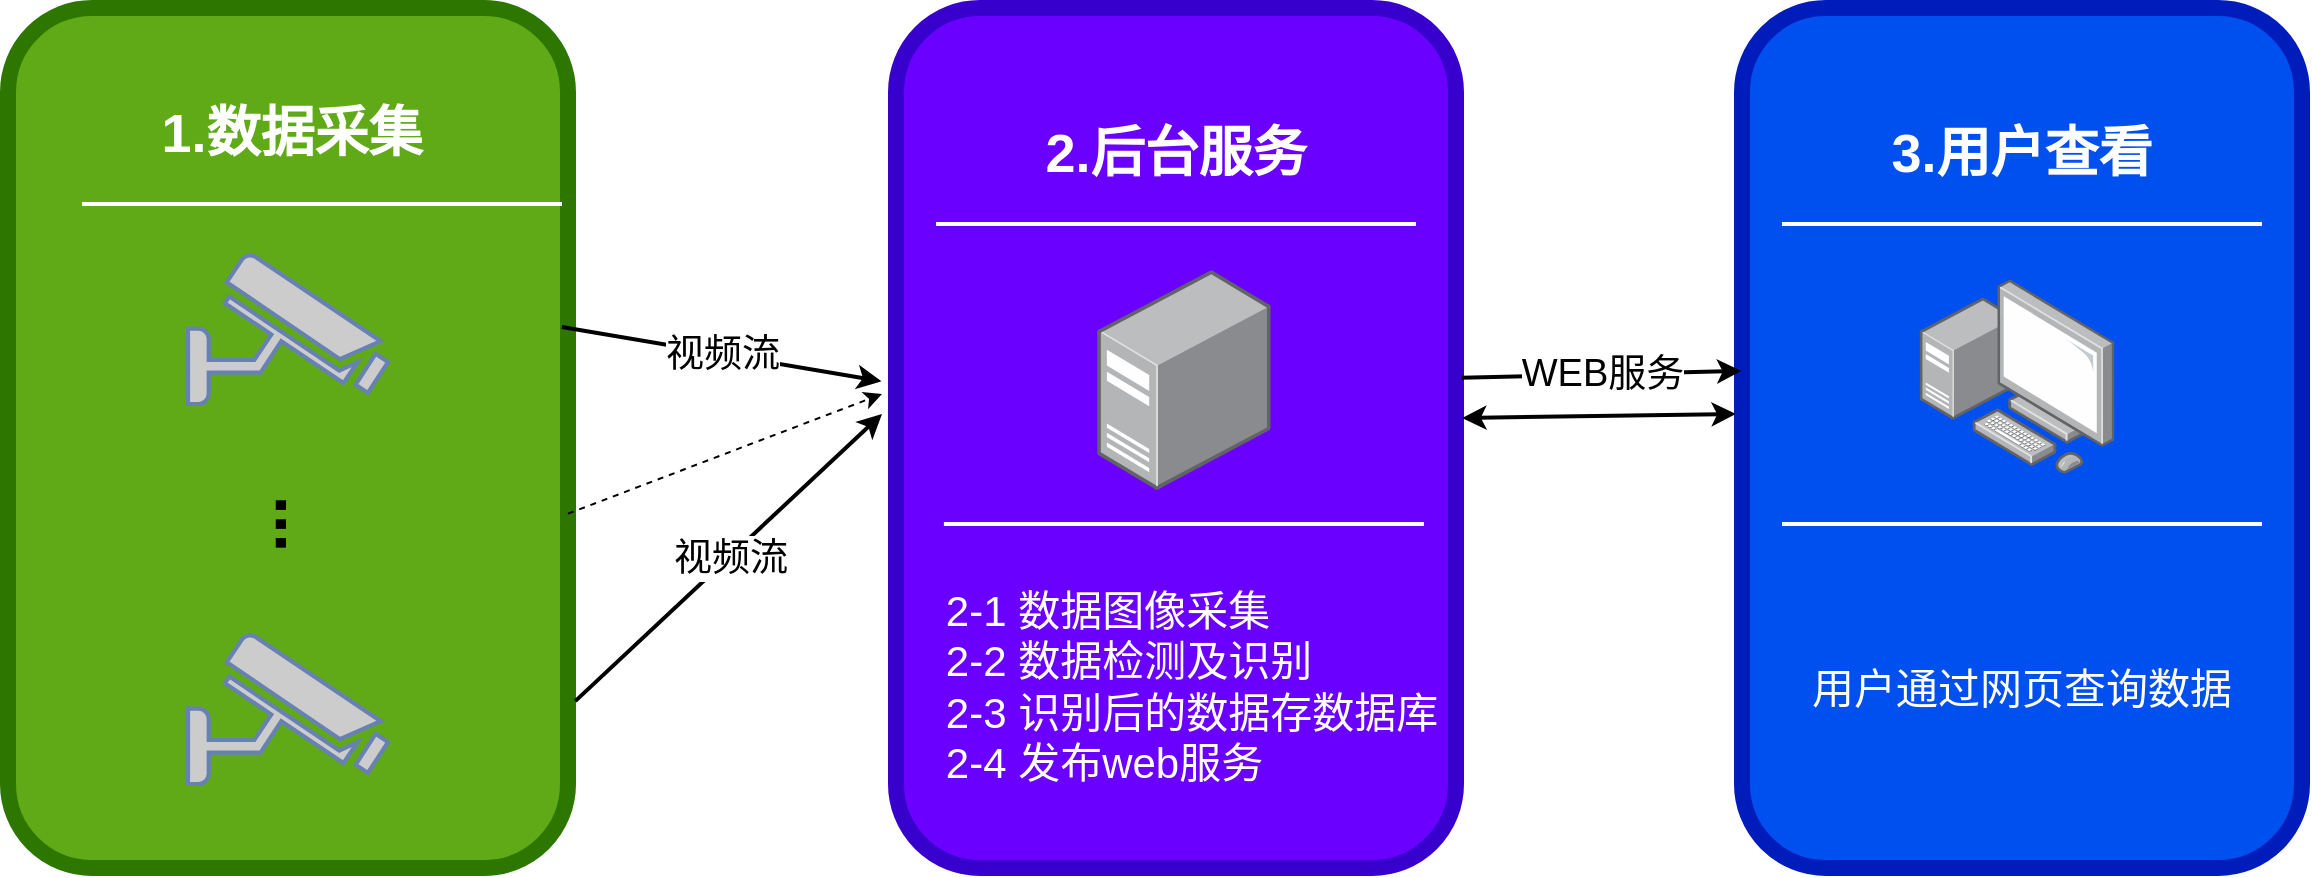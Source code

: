 <mxfile version="14.4.3" type="github">
  <diagram name="Page-1" id="12e1b939-464a-85fe-373e-61e167be1490">
    <mxGraphModel dx="2235" dy="3220" grid="0" gridSize="10" guides="1" tooltips="1" connect="1" arrows="1" fold="1" page="0" pageScale="1.5" pageWidth="1169" pageHeight="826" background="#ffffff" math="0" shadow="0">
      <root>
        <mxCell id="0" />
        <mxCell id="1" parent="0" />
        <mxCell id="60da8b9f42644d3a-2" value="" style="whiteSpace=wrap;html=1;rounded=1;shadow=0;strokeWidth=8;fontSize=20;align=center;fillColor=#60a917;strokeColor=#2D7600;fontColor=#ffffff;" parent="1" vertex="1">
          <mxGeometry x="-397" y="-2193" width="280" height="430" as="geometry" />
        </mxCell>
        <mxCell id="60da8b9f42644d3a-3" value="1.数据采集" style="text;html=1;strokeColor=none;fillColor=none;align=center;verticalAlign=middle;whiteSpace=wrap;rounded=0;shadow=0;fontSize=27;fontColor=#FFFFFF;fontStyle=1" parent="1" vertex="1">
          <mxGeometry x="-380" y="-2160" width="250" height="60" as="geometry" />
        </mxCell>
        <mxCell id="60da8b9f42644d3a-6" value="" style="line;strokeWidth=2;html=1;rounded=0;shadow=0;fontSize=27;align=center;fillColor=none;strokeColor=#FFFFFF;" parent="1" vertex="1">
          <mxGeometry x="-360" y="-2100" width="240" height="10" as="geometry" />
        </mxCell>
        <mxCell id="60da8b9f42644d3a-17" value="" style="whiteSpace=wrap;html=1;rounded=1;shadow=0;strokeWidth=8;fontSize=20;align=center;fillColor=#6a00ff;strokeColor=#3700CC;fontColor=#ffffff;" parent="1" vertex="1">
          <mxGeometry x="47" y="-2193" width="280" height="430" as="geometry" />
        </mxCell>
        <mxCell id="60da8b9f42644d3a-18" value="2.后台服务" style="text;html=1;strokeColor=none;fillColor=none;align=center;verticalAlign=middle;whiteSpace=wrap;rounded=0;shadow=0;fontSize=27;fontColor=#FFFFFF;fontStyle=1" parent="1" vertex="1">
          <mxGeometry x="47" y="-2150" width="280" height="60" as="geometry" />
        </mxCell>
        <mxCell id="60da8b9f42644d3a-19" value="&lt;div style=&quot;text-align: justify; font-size: 21px;&quot;&gt;&lt;span style=&quot;font-size: 21px;&quot;&gt;2-1 数据图像采集&lt;/span&gt;&lt;/div&gt;&lt;div style=&quot;text-align: justify; font-size: 21px;&quot;&gt;&lt;span style=&quot;font-size: 21px;&quot;&gt;2-2 数据检测及识别&lt;/span&gt;&lt;/div&gt;&lt;div style=&quot;text-align: justify; font-size: 21px;&quot;&gt;&lt;span style=&quot;font-size: 21px;&quot;&gt;2-3 识别后的数据存数据库&lt;/span&gt;&lt;/div&gt;&lt;div style=&quot;text-align: justify; font-size: 21px;&quot;&gt;&lt;span style=&quot;font-size: 21px;&quot;&gt;2-4 发布web服务&lt;/span&gt;&lt;/div&gt;" style="text;html=1;strokeColor=none;fillColor=none;align=center;verticalAlign=middle;whiteSpace=wrap;rounded=0;shadow=0;fontSize=21;fontColor=#FFFFFF;" parent="1" vertex="1">
          <mxGeometry x="55" y="-1944" width="280" height="180" as="geometry" />
        </mxCell>
        <mxCell id="60da8b9f42644d3a-20" value="" style="line;strokeWidth=2;html=1;rounded=0;shadow=0;fontSize=27;align=center;fillColor=none;strokeColor=#FFFFFF;" parent="1" vertex="1">
          <mxGeometry x="67" y="-2090" width="240" height="10" as="geometry" />
        </mxCell>
        <mxCell id="60da8b9f42644d3a-21" value="" style="line;strokeWidth=2;html=1;rounded=0;shadow=0;fontSize=27;align=center;fillColor=none;strokeColor=#FFFFFF;" parent="1" vertex="1">
          <mxGeometry x="70.95" y="-1940" width="240" height="10" as="geometry" />
        </mxCell>
        <mxCell id="60da8b9f42644d3a-24" value="" style="whiteSpace=wrap;html=1;rounded=1;shadow=0;strokeWidth=8;fontSize=20;align=center;fillColor=#0050ef;strokeColor=#001DBC;fontColor=#ffffff;" parent="1" vertex="1">
          <mxGeometry x="470" y="-2193" width="280" height="430" as="geometry" />
        </mxCell>
        <mxCell id="60da8b9f42644d3a-25" value="3.用户查看" style="text;html=1;strokeColor=none;fillColor=none;align=center;verticalAlign=middle;whiteSpace=wrap;rounded=0;shadow=0;fontSize=27;fontColor=#FFFFFF;fontStyle=1" parent="1" vertex="1">
          <mxGeometry x="470" y="-2150" width="280" height="60" as="geometry" />
        </mxCell>
        <mxCell id="60da8b9f42644d3a-26" value="用户通过网页查询数据" style="text;html=1;strokeColor=none;fillColor=none;align=center;verticalAlign=middle;whiteSpace=wrap;rounded=0;shadow=0;fontSize=21;fontColor=#FFFFFF;" parent="1" vertex="1">
          <mxGeometry x="470" y="-1943" width="280" height="180" as="geometry" />
        </mxCell>
        <mxCell id="60da8b9f42644d3a-27" value="" style="line;strokeWidth=2;html=1;rounded=0;shadow=0;fontSize=27;align=center;fillColor=none;strokeColor=#FFFFFF;" parent="1" vertex="1">
          <mxGeometry x="490" y="-2090" width="240" height="10" as="geometry" />
        </mxCell>
        <mxCell id="60da8b9f42644d3a-28" value="" style="line;strokeWidth=2;html=1;rounded=0;shadow=0;fontSize=27;align=center;fillColor=none;strokeColor=#FFFFFF;" parent="1" vertex="1">
          <mxGeometry x="490" y="-1940" width="240" height="10" as="geometry" />
        </mxCell>
        <mxCell id="7IsFOkAJ-KQFbWKPf2J0-1" value="" style="fontColor=#0066CC;verticalAlign=top;verticalLabelPosition=bottom;labelPosition=center;align=center;html=1;outlineConnect=0;fillColor=#CCCCCC;strokeColor=#6881B3;gradientColor=none;gradientDirection=north;strokeWidth=2;shape=mxgraph.networks.security_camera;" parent="1" vertex="1">
          <mxGeometry x="-307" y="-2070" width="100" height="75" as="geometry" />
        </mxCell>
        <mxCell id="7IsFOkAJ-KQFbWKPf2J0-3" value="" style="fontColor=#0066CC;verticalAlign=top;verticalLabelPosition=bottom;labelPosition=center;align=center;html=1;outlineConnect=0;fillColor=#CCCCCC;strokeColor=#6881B3;gradientColor=none;gradientDirection=north;strokeWidth=2;shape=mxgraph.networks.security_camera;" parent="1" vertex="1">
          <mxGeometry x="-307" y="-1880" width="100" height="75" as="geometry" />
        </mxCell>
        <mxCell id="7IsFOkAJ-KQFbWKPf2J0-4" value="&lt;font style=&quot;font-size: 34px;&quot;&gt;...&lt;/font&gt;" style="text;html=1;strokeColor=none;fillColor=none;align=center;verticalAlign=middle;whiteSpace=wrap;rounded=0;horizontal=0;direction=south;fontSize=34;fontStyle=1" parent="1" vertex="1">
          <mxGeometry x="-280" y="-1960" width="20" height="50" as="geometry" />
        </mxCell>
        <mxCell id="7IsFOkAJ-KQFbWKPf2J0-7" value="" style="points=[];aspect=fixed;html=1;align=center;shadow=0;dashed=0;image;image=img/lib/allied_telesis/computer_and_terminals/Server_Desktop.svg;fontSize=34;" parent="1" vertex="1">
          <mxGeometry x="147.56" y="-2062" width="86.78" height="110" as="geometry" />
        </mxCell>
        <mxCell id="7IsFOkAJ-KQFbWKPf2J0-8" value="" style="points=[];aspect=fixed;html=1;align=center;shadow=0;dashed=0;image;image=img/lib/allied_telesis/computer_and_terminals/Personal_Computer_with_Server.svg;fontSize=34;" parent="1" vertex="1">
          <mxGeometry x="558.8" y="-2057.4" width="97.4" height="97.4" as="geometry" />
        </mxCell>
        <mxCell id="7IsFOkAJ-KQFbWKPf2J0-13" value="" style="endArrow=classic;html=1;fontSize=21;fontColor=#99FFFF;exitX=1;exitY=0.588;exitDx=0;exitDy=0;exitPerimeter=0;dashed=1;" parent="1" source="60da8b9f42644d3a-2" edge="1">
          <mxGeometry width="50" height="50" relative="1" as="geometry">
            <mxPoint x="-120" y="-1900" as="sourcePoint" />
            <mxPoint x="40" y="-2000" as="targetPoint" />
          </mxGeometry>
        </mxCell>
        <mxCell id="7IsFOkAJ-KQFbWKPf2J0-18" value="" style="endArrow=classic;html=1;fontSize=21;fontColor=#99FFFF;strokeWidth=2;entryX=-0.026;entryY=0.434;entryDx=0;entryDy=0;entryPerimeter=0;exitX=0.989;exitY=0.371;exitDx=0;exitDy=0;exitPerimeter=0;" parent="1" source="60da8b9f42644d3a-2" target="60da8b9f42644d3a-17" edge="1">
          <mxGeometry relative="1" as="geometry">
            <mxPoint x="-99.5" y="-2033.33" as="sourcePoint" />
            <mxPoint x="0.5" y="-2033.33" as="targetPoint" />
          </mxGeometry>
        </mxCell>
        <mxCell id="7IsFOkAJ-KQFbWKPf2J0-19" value="视频流" style="edgeLabel;resizable=0;html=1;align=center;verticalAlign=middle;fontSize=19;" parent="7IsFOkAJ-KQFbWKPf2J0-18" connectable="0" vertex="1">
          <mxGeometry relative="1" as="geometry" />
        </mxCell>
        <mxCell id="7IsFOkAJ-KQFbWKPf2J0-20" value="" style="endArrow=classic;html=1;fontSize=21;fontColor=#99FFFF;strokeWidth=2;exitX=1.013;exitY=0.806;exitDx=0;exitDy=0;exitPerimeter=0;" parent="1" source="60da8b9f42644d3a-2" edge="1">
          <mxGeometry relative="1" as="geometry">
            <mxPoint x="-110.08" y="-2023.47" as="sourcePoint" />
            <mxPoint x="40" y="-1990" as="targetPoint" />
          </mxGeometry>
        </mxCell>
        <mxCell id="7IsFOkAJ-KQFbWKPf2J0-21" value="视频流" style="edgeLabel;resizable=0;html=1;align=center;verticalAlign=middle;fontSize=19;" parent="7IsFOkAJ-KQFbWKPf2J0-20" connectable="0" vertex="1">
          <mxGeometry relative="1" as="geometry" />
        </mxCell>
        <mxCell id="7IsFOkAJ-KQFbWKPf2J0-24" value="" style="endArrow=classic;html=1;fontSize=21;fontColor=#99FFFF;strokeWidth=2;exitX=1.01;exitY=0.43;exitDx=0;exitDy=0;exitPerimeter=0;entryX=-0.001;entryY=0.422;entryDx=0;entryDy=0;entryPerimeter=0;" parent="1" source="60da8b9f42644d3a-17" target="60da8b9f42644d3a-24" edge="1">
          <mxGeometry relative="1" as="geometry">
            <mxPoint x="320" y="-2010" as="sourcePoint" />
            <mxPoint x="470" y="-2010" as="targetPoint" />
          </mxGeometry>
        </mxCell>
        <mxCell id="7IsFOkAJ-KQFbWKPf2J0-25" value="WEB服务&lt;br&gt;" style="edgeLabel;resizable=0;html=1;align=center;verticalAlign=middle;fontSize=19;" parent="7IsFOkAJ-KQFbWKPf2J0-24" connectable="0" vertex="1">
          <mxGeometry relative="1" as="geometry" />
        </mxCell>
        <mxCell id="7IsFOkAJ-KQFbWKPf2J0-26" value="" style="endArrow=classic;startArrow=classic;html=1;strokeWidth=2;fontSize=19;fontColor=#99FFFF;" parent="1" edge="1">
          <mxGeometry width="50" height="50" relative="1" as="geometry">
            <mxPoint x="330" y="-1988" as="sourcePoint" />
            <mxPoint x="467" y="-1990" as="targetPoint" />
            <Array as="points" />
          </mxGeometry>
        </mxCell>
      </root>
    </mxGraphModel>
  </diagram>
</mxfile>
